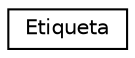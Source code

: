 digraph "Representación gráfica de la clase"
{
  edge [fontname="Helvetica",fontsize="10",labelfontname="Helvetica",labelfontsize="10"];
  node [fontname="Helvetica",fontsize="10",shape=record];
  rankdir="LR";
  Node0 [label="Etiqueta",height=0.2,width=0.4,color="black", fillcolor="white", style="filled",URL="$classEtiqueta.html"];
}
